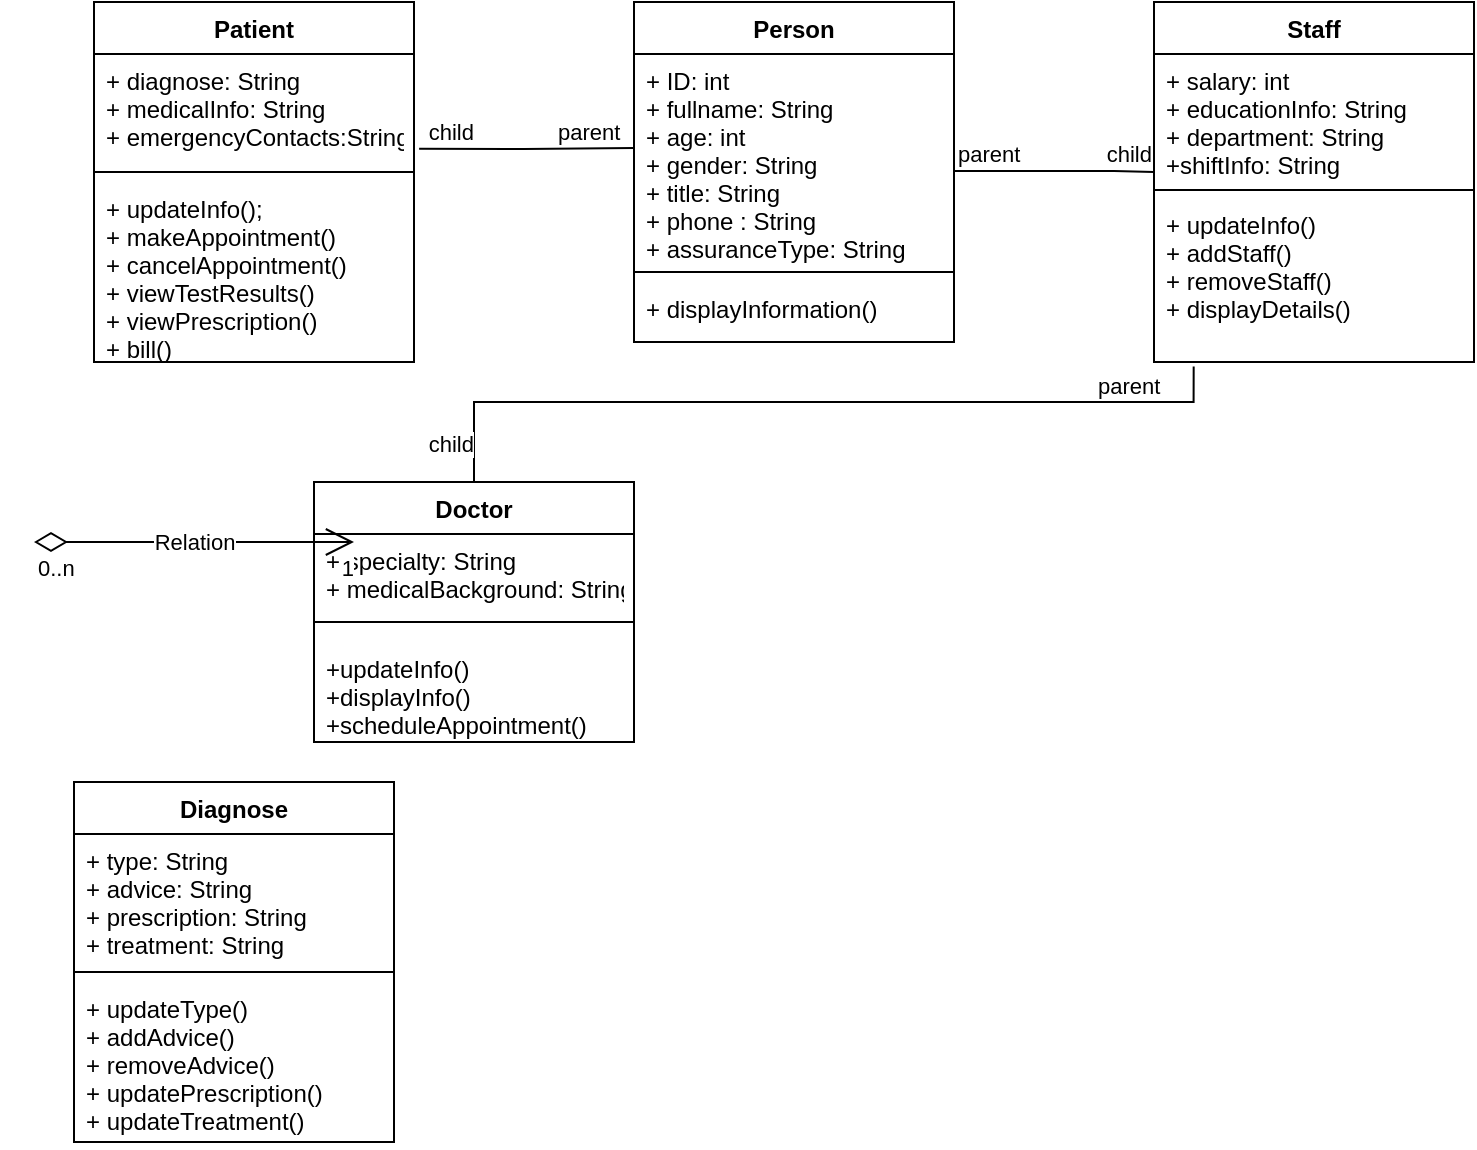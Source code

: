 <mxfile version="20.4.0" type="github"><diagram id="j4ooSmF8j67bnHAraInJ" name="Sayfa -1"><mxGraphModel dx="1037" dy="579" grid="1" gridSize="10" guides="1" tooltips="1" connect="1" arrows="1" fold="1" page="1" pageScale="1" pageWidth="827" pageHeight="1169" math="0" shadow="0"><root><mxCell id="0"/><mxCell id="1" parent="0"/><mxCell id="l0oYjJZ5Mxhuk6EuVEPD-4" value="Person" style="swimlane;fontStyle=1;align=center;verticalAlign=top;childLayout=stackLayout;horizontal=1;startSize=26;horizontalStack=0;resizeParent=1;resizeParentMax=0;resizeLast=0;collapsible=1;marginBottom=0;" vertex="1" parent="1"><mxGeometry x="320" y="40" width="160" height="170" as="geometry"/></mxCell><mxCell id="l0oYjJZ5Mxhuk6EuVEPD-5" value="+ ID: int&#10;+ fullname: String&#10;+ age: int&#10;+ gender: String&#10;+ title: String&#10;+ phone : String&#10;+ assuranceType: String" style="text;strokeColor=none;fillColor=none;align=left;verticalAlign=top;spacingLeft=4;spacingRight=4;overflow=hidden;rotatable=0;points=[[0,0.5],[1,0.5]];portConstraint=eastwest;" vertex="1" parent="l0oYjJZ5Mxhuk6EuVEPD-4"><mxGeometry y="26" width="160" height="104" as="geometry"/></mxCell><mxCell id="l0oYjJZ5Mxhuk6EuVEPD-6" value="" style="line;strokeWidth=1;fillColor=none;align=left;verticalAlign=middle;spacingTop=-1;spacingLeft=3;spacingRight=3;rotatable=0;labelPosition=right;points=[];portConstraint=eastwest;strokeColor=inherit;" vertex="1" parent="l0oYjJZ5Mxhuk6EuVEPD-4"><mxGeometry y="130" width="160" height="10" as="geometry"/></mxCell><mxCell id="l0oYjJZ5Mxhuk6EuVEPD-7" value="+ displayInformation()" style="text;strokeColor=none;fillColor=none;align=left;verticalAlign=top;spacingLeft=4;spacingRight=4;overflow=hidden;rotatable=0;points=[[0,0.5],[1,0.5]];portConstraint=eastwest;" vertex="1" parent="l0oYjJZ5Mxhuk6EuVEPD-4"><mxGeometry y="140" width="160" height="30" as="geometry"/></mxCell><mxCell id="l0oYjJZ5Mxhuk6EuVEPD-8" value="Patient" style="swimlane;fontStyle=1;align=center;verticalAlign=top;childLayout=stackLayout;horizontal=1;startSize=26;horizontalStack=0;resizeParent=1;resizeParentMax=0;resizeLast=0;collapsible=1;marginBottom=0;" vertex="1" parent="1"><mxGeometry x="50" y="40" width="160" height="180" as="geometry"/></mxCell><mxCell id="l0oYjJZ5Mxhuk6EuVEPD-9" value="+ diagnose: String&#10;+ medicalInfo: String&#10;+ emergencyContacts:String&#10;" style="text;strokeColor=none;fillColor=none;align=left;verticalAlign=top;spacingLeft=4;spacingRight=4;overflow=hidden;rotatable=0;points=[[0,0.5],[1,0.5]];portConstraint=eastwest;" vertex="1" parent="l0oYjJZ5Mxhuk6EuVEPD-8"><mxGeometry y="26" width="160" height="54" as="geometry"/></mxCell><mxCell id="l0oYjJZ5Mxhuk6EuVEPD-10" value="" style="line;strokeWidth=1;fillColor=none;align=left;verticalAlign=middle;spacingTop=-1;spacingLeft=3;spacingRight=3;rotatable=0;labelPosition=right;points=[];portConstraint=eastwest;strokeColor=inherit;" vertex="1" parent="l0oYjJZ5Mxhuk6EuVEPD-8"><mxGeometry y="80" width="160" height="10" as="geometry"/></mxCell><mxCell id="l0oYjJZ5Mxhuk6EuVEPD-11" value="+ updateInfo();&#10;+ makeAppointment()&#10;+ cancelAppointment()&#10;+ viewTestResults()&#10;+ viewPrescription()&#10;+ bill()" style="text;strokeColor=none;fillColor=none;align=left;verticalAlign=top;spacingLeft=4;spacingRight=4;overflow=hidden;rotatable=0;points=[[0,0.5],[1,0.5]];portConstraint=eastwest;" vertex="1" parent="l0oYjJZ5Mxhuk6EuVEPD-8"><mxGeometry y="90" width="160" height="90" as="geometry"/></mxCell><mxCell id="l0oYjJZ5Mxhuk6EuVEPD-12" value="" style="endArrow=none;html=1;edgeStyle=orthogonalEdgeStyle;rounded=0;entryX=1.016;entryY=0.878;entryDx=0;entryDy=0;entryPerimeter=0;" edge="1" parent="1" target="l0oYjJZ5Mxhuk6EuVEPD-9"><mxGeometry relative="1" as="geometry"><mxPoint x="320" y="113" as="sourcePoint"/><mxPoint x="490" y="260" as="targetPoint"/></mxGeometry></mxCell><mxCell id="l0oYjJZ5Mxhuk6EuVEPD-13" value="parent" style="edgeLabel;resizable=0;html=1;align=left;verticalAlign=bottom;" connectable="0" vertex="1" parent="l0oYjJZ5Mxhuk6EuVEPD-12"><mxGeometry x="-1" relative="1" as="geometry"><mxPoint x="-40" as="offset"/></mxGeometry></mxCell><mxCell id="l0oYjJZ5Mxhuk6EuVEPD-14" value="child" style="edgeLabel;resizable=0;html=1;align=right;verticalAlign=bottom;" connectable="0" vertex="1" parent="l0oYjJZ5Mxhuk6EuVEPD-12"><mxGeometry x="1" relative="1" as="geometry"><mxPoint x="28" as="offset"/></mxGeometry></mxCell><mxCell id="l0oYjJZ5Mxhuk6EuVEPD-15" value="Staff" style="swimlane;fontStyle=1;align=center;verticalAlign=top;childLayout=stackLayout;horizontal=1;startSize=26;horizontalStack=0;resizeParent=1;resizeParentMax=0;resizeLast=0;collapsible=1;marginBottom=0;" vertex="1" parent="1"><mxGeometry x="580" y="40" width="160" height="180" as="geometry"/></mxCell><mxCell id="l0oYjJZ5Mxhuk6EuVEPD-16" value="+ salary: int&#10;+ educationInfo: String&#10;+ department: String&#10;+shiftInfo: String" style="text;strokeColor=none;fillColor=none;align=left;verticalAlign=top;spacingLeft=4;spacingRight=4;overflow=hidden;rotatable=0;points=[[0,0.5],[1,0.5]];portConstraint=eastwest;" vertex="1" parent="l0oYjJZ5Mxhuk6EuVEPD-15"><mxGeometry y="26" width="160" height="64" as="geometry"/></mxCell><mxCell id="l0oYjJZ5Mxhuk6EuVEPD-17" value="" style="line;strokeWidth=1;fillColor=none;align=left;verticalAlign=middle;spacingTop=-1;spacingLeft=3;spacingRight=3;rotatable=0;labelPosition=right;points=[];portConstraint=eastwest;strokeColor=inherit;" vertex="1" parent="l0oYjJZ5Mxhuk6EuVEPD-15"><mxGeometry y="90" width="160" height="8" as="geometry"/></mxCell><mxCell id="l0oYjJZ5Mxhuk6EuVEPD-18" value="+ updateInfo()&#10;+ addStaff()&#10;+ removeStaff()&#10;+ displayDetails()" style="text;strokeColor=none;fillColor=none;align=left;verticalAlign=top;spacingLeft=4;spacingRight=4;overflow=hidden;rotatable=0;points=[[0,0.5],[1,0.5]];portConstraint=eastwest;" vertex="1" parent="l0oYjJZ5Mxhuk6EuVEPD-15"><mxGeometry y="98" width="160" height="82" as="geometry"/></mxCell><mxCell id="l0oYjJZ5Mxhuk6EuVEPD-19" value="" style="endArrow=none;html=1;edgeStyle=orthogonalEdgeStyle;rounded=0;" edge="1" parent="1"><mxGeometry relative="1" as="geometry"><mxPoint x="480" y="124.5" as="sourcePoint"/><mxPoint x="580" y="125" as="targetPoint"/><Array as="points"><mxPoint x="560" y="125"/><mxPoint x="560" y="125"/></Array></mxGeometry></mxCell><mxCell id="l0oYjJZ5Mxhuk6EuVEPD-20" value="parent" style="edgeLabel;resizable=0;html=1;align=left;verticalAlign=bottom;" connectable="0" vertex="1" parent="l0oYjJZ5Mxhuk6EuVEPD-19"><mxGeometry x="-1" relative="1" as="geometry"/></mxCell><mxCell id="l0oYjJZ5Mxhuk6EuVEPD-21" value="child" style="edgeLabel;resizable=0;html=1;align=right;verticalAlign=bottom;" connectable="0" vertex="1" parent="l0oYjJZ5Mxhuk6EuVEPD-19"><mxGeometry x="1" relative="1" as="geometry"/></mxCell><mxCell id="l0oYjJZ5Mxhuk6EuVEPD-22" value="Doctor" style="swimlane;fontStyle=1;align=center;verticalAlign=top;childLayout=stackLayout;horizontal=1;startSize=26;horizontalStack=0;resizeParent=1;resizeParentMax=0;resizeLast=0;collapsible=1;marginBottom=0;" vertex="1" parent="1"><mxGeometry x="160" y="280" width="160" height="130" as="geometry"/></mxCell><mxCell id="l0oYjJZ5Mxhuk6EuVEPD-23" value="+ specialty: String&#10;+ medicalBackground: String" style="text;strokeColor=none;fillColor=none;align=left;verticalAlign=top;spacingLeft=4;spacingRight=4;overflow=hidden;rotatable=0;points=[[0,0.5],[1,0.5]];portConstraint=eastwest;" vertex="1" parent="l0oYjJZ5Mxhuk6EuVEPD-22"><mxGeometry y="26" width="160" height="34" as="geometry"/></mxCell><mxCell id="l0oYjJZ5Mxhuk6EuVEPD-24" value="" style="line;strokeWidth=1;fillColor=none;align=left;verticalAlign=middle;spacingTop=-1;spacingLeft=3;spacingRight=3;rotatable=0;labelPosition=right;points=[];portConstraint=eastwest;strokeColor=inherit;" vertex="1" parent="l0oYjJZ5Mxhuk6EuVEPD-22"><mxGeometry y="60" width="160" height="20" as="geometry"/></mxCell><mxCell id="l0oYjJZ5Mxhuk6EuVEPD-25" value="+updateInfo()&#10;+displayInfo()&#10;+scheduleAppointment()" style="text;strokeColor=none;fillColor=none;align=left;verticalAlign=top;spacingLeft=4;spacingRight=4;overflow=hidden;rotatable=0;points=[[0,0.5],[1,0.5]];portConstraint=eastwest;" vertex="1" parent="l0oYjJZ5Mxhuk6EuVEPD-22"><mxGeometry y="80" width="160" height="50" as="geometry"/></mxCell><mxCell id="l0oYjJZ5Mxhuk6EuVEPD-26" value="" style="endArrow=none;html=1;edgeStyle=orthogonalEdgeStyle;rounded=0;entryX=0.5;entryY=0;entryDx=0;entryDy=0;exitX=0.124;exitY=1.027;exitDx=0;exitDy=0;exitPerimeter=0;" edge="1" parent="1" source="l0oYjJZ5Mxhuk6EuVEPD-18" target="l0oYjJZ5Mxhuk6EuVEPD-22"><mxGeometry relative="1" as="geometry"><mxPoint x="600" y="240" as="sourcePoint"/><mxPoint x="760" y="240" as="targetPoint"/><Array as="points"><mxPoint x="600" y="240"/><mxPoint x="240" y="240"/></Array></mxGeometry></mxCell><mxCell id="l0oYjJZ5Mxhuk6EuVEPD-27" value="parent" style="edgeLabel;resizable=0;html=1;align=left;verticalAlign=bottom;" connectable="0" vertex="1" parent="l0oYjJZ5Mxhuk6EuVEPD-26"><mxGeometry x="-1" relative="1" as="geometry"><mxPoint x="-50" y="18" as="offset"/></mxGeometry></mxCell><mxCell id="l0oYjJZ5Mxhuk6EuVEPD-28" value="child" style="edgeLabel;resizable=0;html=1;align=right;verticalAlign=bottom;" connectable="0" vertex="1" parent="l0oYjJZ5Mxhuk6EuVEPD-26"><mxGeometry x="1" relative="1" as="geometry"><mxPoint y="-10" as="offset"/></mxGeometry></mxCell><mxCell id="l0oYjJZ5Mxhuk6EuVEPD-29" value="Diagnose" style="swimlane;fontStyle=1;align=center;verticalAlign=top;childLayout=stackLayout;horizontal=1;startSize=26;horizontalStack=0;resizeParent=1;resizeParentMax=0;resizeLast=0;collapsible=1;marginBottom=0;" vertex="1" parent="1"><mxGeometry x="40" y="430" width="160" height="180" as="geometry"/></mxCell><mxCell id="l0oYjJZ5Mxhuk6EuVEPD-30" value="+ type: String&#10;+ advice: String&#10;+ prescription: String&#10;+ treatment: String" style="text;strokeColor=none;fillColor=none;align=left;verticalAlign=top;spacingLeft=4;spacingRight=4;overflow=hidden;rotatable=0;points=[[0,0.5],[1,0.5]];portConstraint=eastwest;" vertex="1" parent="l0oYjJZ5Mxhuk6EuVEPD-29"><mxGeometry y="26" width="160" height="64" as="geometry"/></mxCell><mxCell id="l0oYjJZ5Mxhuk6EuVEPD-31" value="" style="line;strokeWidth=1;fillColor=none;align=left;verticalAlign=middle;spacingTop=-1;spacingLeft=3;spacingRight=3;rotatable=0;labelPosition=right;points=[];portConstraint=eastwest;strokeColor=inherit;" vertex="1" parent="l0oYjJZ5Mxhuk6EuVEPD-29"><mxGeometry y="90" width="160" height="10" as="geometry"/></mxCell><mxCell id="l0oYjJZ5Mxhuk6EuVEPD-32" value="+ updateType()&#10;+ addAdvice()&#10;+ removeAdvice()&#10;+ updatePrescription()&#10;+ updateTreatment()" style="text;strokeColor=none;fillColor=none;align=left;verticalAlign=top;spacingLeft=4;spacingRight=4;overflow=hidden;rotatable=0;points=[[0,0.5],[1,0.5]];portConstraint=eastwest;" vertex="1" parent="l0oYjJZ5Mxhuk6EuVEPD-29"><mxGeometry y="100" width="160" height="80" as="geometry"/></mxCell><mxCell id="l0oYjJZ5Mxhuk6EuVEPD-33" value="Relation" style="endArrow=open;html=1;endSize=12;startArrow=diamondThin;startSize=14;startFill=0;edgeStyle=orthogonalEdgeStyle;rounded=0;" edge="1" parent="1"><mxGeometry relative="1" as="geometry"><mxPoint x="20" y="310" as="sourcePoint"/><mxPoint x="180" y="310" as="targetPoint"/></mxGeometry></mxCell><mxCell id="l0oYjJZ5Mxhuk6EuVEPD-34" value="0..n" style="edgeLabel;resizable=0;html=1;align=left;verticalAlign=top;" connectable="0" vertex="1" parent="l0oYjJZ5Mxhuk6EuVEPD-33"><mxGeometry x="-1" relative="1" as="geometry"/></mxCell><mxCell id="l0oYjJZ5Mxhuk6EuVEPD-35" value="1" style="edgeLabel;resizable=0;html=1;align=right;verticalAlign=top;" connectable="0" vertex="1" parent="l0oYjJZ5Mxhuk6EuVEPD-33"><mxGeometry x="1" relative="1" as="geometry"/></mxCell></root></mxGraphModel></diagram></mxfile>